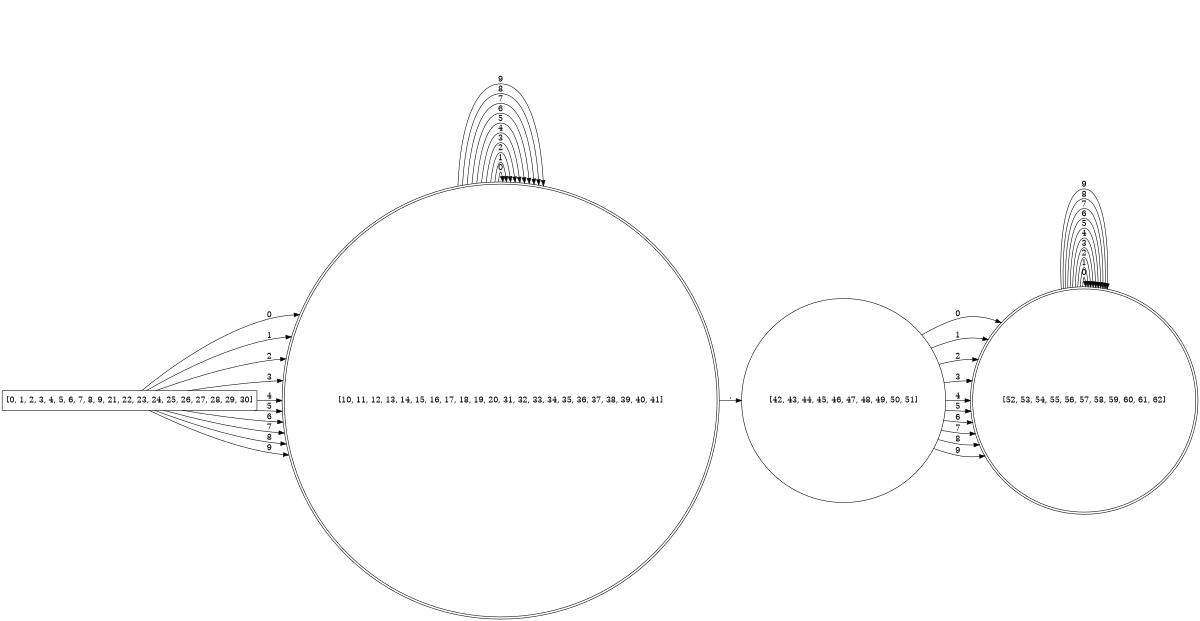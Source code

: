 digraph finite_state_machine {
	rankdir=LR size="8,5"
	node [shape=rectangular]
	"[0, 1, 2, 3, 4, 5, 6, 7, 8, 9, 21, 22, 23, 24, 25, 26, 27, 28, 29, 30]"
	node [shape=doublecircle]
	"[10, 11, 12, 13, 14, 15, 16, 17, 18, 19, 20, 31, 32, 33, 34, 35, 36, 37, 38, 39, 40, 41]"
	node [shape=doublecircle]
	"[10, 11, 12, 13, 14, 15, 16, 17, 18, 19, 20, 31, 32, 33, 34, 35, 36, 37, 38, 39, 40, 41]"
	node [shape=doublecircle]
	"[10, 11, 12, 13, 14, 15, 16, 17, 18, 19, 20, 31, 32, 33, 34, 35, 36, 37, 38, 39, 40, 41]"
	node [shape=doublecircle]
	"[10, 11, 12, 13, 14, 15, 16, 17, 18, 19, 20, 31, 32, 33, 34, 35, 36, 37, 38, 39, 40, 41]"
	node [shape=doublecircle]
	"[10, 11, 12, 13, 14, 15, 16, 17, 18, 19, 20, 31, 32, 33, 34, 35, 36, 37, 38, 39, 40, 41]"
	node [shape=doublecircle]
	"[10, 11, 12, 13, 14, 15, 16, 17, 18, 19, 20, 31, 32, 33, 34, 35, 36, 37, 38, 39, 40, 41]"
	node [shape=doublecircle]
	"[10, 11, 12, 13, 14, 15, 16, 17, 18, 19, 20, 31, 32, 33, 34, 35, 36, 37, 38, 39, 40, 41]"
	node [shape=doublecircle]
	"[10, 11, 12, 13, 14, 15, 16, 17, 18, 19, 20, 31, 32, 33, 34, 35, 36, 37, 38, 39, 40, 41]"
	node [shape=doublecircle]
	"[10, 11, 12, 13, 14, 15, 16, 17, 18, 19, 20, 31, 32, 33, 34, 35, 36, 37, 38, 39, 40, 41]"
	node [shape=doublecircle]
	"[10, 11, 12, 13, 14, 15, 16, 17, 18, 19, 20, 31, 32, 33, 34, 35, 36, 37, 38, 39, 40, 41]"
	node [shape=doublecircle]
	"[10, 11, 12, 13, 14, 15, 16, 17, 18, 19, 20, 31, 32, 33, 34, 35, 36, 37, 38, 39, 40, 41]"
	node [shape=doublecircle]
	"[10, 11, 12, 13, 14, 15, 16, 17, 18, 19, 20, 31, 32, 33, 34, 35, 36, 37, 38, 39, 40, 41]"
	node [shape=doublecircle]
	"[10, 11, 12, 13, 14, 15, 16, 17, 18, 19, 20, 31, 32, 33, 34, 35, 36, 37, 38, 39, 40, 41]"
	node [shape=doublecircle]
	"[10, 11, 12, 13, 14, 15, 16, 17, 18, 19, 20, 31, 32, 33, 34, 35, 36, 37, 38, 39, 40, 41]"
	node [shape=doublecircle]
	"[10, 11, 12, 13, 14, 15, 16, 17, 18, 19, 20, 31, 32, 33, 34, 35, 36, 37, 38, 39, 40, 41]"
	node [shape=doublecircle]
	"[10, 11, 12, 13, 14, 15, 16, 17, 18, 19, 20, 31, 32, 33, 34, 35, 36, 37, 38, 39, 40, 41]"
	node [shape=doublecircle]
	"[10, 11, 12, 13, 14, 15, 16, 17, 18, 19, 20, 31, 32, 33, 34, 35, 36, 37, 38, 39, 40, 41]"
	node [shape=doublecircle]
	"[10, 11, 12, 13, 14, 15, 16, 17, 18, 19, 20, 31, 32, 33, 34, 35, 36, 37, 38, 39, 40, 41]"
	node [shape=doublecircle]
	"[10, 11, 12, 13, 14, 15, 16, 17, 18, 19, 20, 31, 32, 33, 34, 35, 36, 37, 38, 39, 40, 41]"
	node [shape=doublecircle]
	"[10, 11, 12, 13, 14, 15, 16, 17, 18, 19, 20, 31, 32, 33, 34, 35, 36, 37, 38, 39, 40, 41]"
	node [shape=doublecircle]
	"[52, 53, 54, 55, 56, 57, 58, 59, 60, 61, 62]"
	node [shape=doublecircle]
	"[52, 53, 54, 55, 56, 57, 58, 59, 60, 61, 62]"
	node [shape=doublecircle]
	"[52, 53, 54, 55, 56, 57, 58, 59, 60, 61, 62]"
	node [shape=doublecircle]
	"[52, 53, 54, 55, 56, 57, 58, 59, 60, 61, 62]"
	node [shape=doublecircle]
	"[52, 53, 54, 55, 56, 57, 58, 59, 60, 61, 62]"
	node [shape=doublecircle]
	"[52, 53, 54, 55, 56, 57, 58, 59, 60, 61, 62]"
	node [shape=doublecircle]
	"[52, 53, 54, 55, 56, 57, 58, 59, 60, 61, 62]"
	node [shape=doublecircle]
	"[52, 53, 54, 55, 56, 57, 58, 59, 60, 61, 62]"
	node [shape=doublecircle]
	"[52, 53, 54, 55, 56, 57, 58, 59, 60, 61, 62]"
	node [shape=doublecircle]
	"[52, 53, 54, 55, 56, 57, 58, 59, 60, 61, 62]"
	node [shape=doublecircle]
	"[52, 53, 54, 55, 56, 57, 58, 59, 60, 61, 62]"
	node [shape=doublecircle]
	"[52, 53, 54, 55, 56, 57, 58, 59, 60, 61, 62]"
	node [shape=doublecircle]
	"[52, 53, 54, 55, 56, 57, 58, 59, 60, 61, 62]"
	node [shape=doublecircle]
	"[52, 53, 54, 55, 56, 57, 58, 59, 60, 61, 62]"
	node [shape=doublecircle]
	"[52, 53, 54, 55, 56, 57, 58, 59, 60, 61, 62]"
	node [shape=doublecircle]
	"[52, 53, 54, 55, 56, 57, 58, 59, 60, 61, 62]"
	node [shape=doublecircle]
	"[52, 53, 54, 55, 56, 57, 58, 59, 60, 61, 62]"
	node [shape=doublecircle]
	"[52, 53, 54, 55, 56, 57, 58, 59, 60, 61, 62]"
	node [shape=doublecircle]
	"[52, 53, 54, 55, 56, 57, 58, 59, 60, 61, 62]"
	node [shape=doublecircle]
	"[52, 53, 54, 55, 56, 57, 58, 59, 60, 61, 62]"
	node [shape=circle]
	"[0, 1, 2, 3, 4, 5, 6, 7, 8, 9, 21, 22, 23, 24, 25, 26, 27, 28, 29, 30]" -> "[10, 11, 12, 13, 14, 15, 16, 17, 18, 19, 20, 31, 32, 33, 34, 35, 36, 37, 38, 39, 40, 41]" [label=0]
	"[0, 1, 2, 3, 4, 5, 6, 7, 8, 9, 21, 22, 23, 24, 25, 26, 27, 28, 29, 30]" -> "[10, 11, 12, 13, 14, 15, 16, 17, 18, 19, 20, 31, 32, 33, 34, 35, 36, 37, 38, 39, 40, 41]" [label=1]
	"[0, 1, 2, 3, 4, 5, 6, 7, 8, 9, 21, 22, 23, 24, 25, 26, 27, 28, 29, 30]" -> "[10, 11, 12, 13, 14, 15, 16, 17, 18, 19, 20, 31, 32, 33, 34, 35, 36, 37, 38, 39, 40, 41]" [label=2]
	"[0, 1, 2, 3, 4, 5, 6, 7, 8, 9, 21, 22, 23, 24, 25, 26, 27, 28, 29, 30]" -> "[10, 11, 12, 13, 14, 15, 16, 17, 18, 19, 20, 31, 32, 33, 34, 35, 36, 37, 38, 39, 40, 41]" [label=3]
	"[0, 1, 2, 3, 4, 5, 6, 7, 8, 9, 21, 22, 23, 24, 25, 26, 27, 28, 29, 30]" -> "[10, 11, 12, 13, 14, 15, 16, 17, 18, 19, 20, 31, 32, 33, 34, 35, 36, 37, 38, 39, 40, 41]" [label=4]
	"[0, 1, 2, 3, 4, 5, 6, 7, 8, 9, 21, 22, 23, 24, 25, 26, 27, 28, 29, 30]" -> "[10, 11, 12, 13, 14, 15, 16, 17, 18, 19, 20, 31, 32, 33, 34, 35, 36, 37, 38, 39, 40, 41]" [label=5]
	"[0, 1, 2, 3, 4, 5, 6, 7, 8, 9, 21, 22, 23, 24, 25, 26, 27, 28, 29, 30]" -> "[10, 11, 12, 13, 14, 15, 16, 17, 18, 19, 20, 31, 32, 33, 34, 35, 36, 37, 38, 39, 40, 41]" [label=6]
	"[0, 1, 2, 3, 4, 5, 6, 7, 8, 9, 21, 22, 23, 24, 25, 26, 27, 28, 29, 30]" -> "[10, 11, 12, 13, 14, 15, 16, 17, 18, 19, 20, 31, 32, 33, 34, 35, 36, 37, 38, 39, 40, 41]" [label=7]
	"[0, 1, 2, 3, 4, 5, 6, 7, 8, 9, 21, 22, 23, 24, 25, 26, 27, 28, 29, 30]" -> "[10, 11, 12, 13, 14, 15, 16, 17, 18, 19, 20, 31, 32, 33, 34, 35, 36, 37, 38, 39, 40, 41]" [label=8]
	"[0, 1, 2, 3, 4, 5, 6, 7, 8, 9, 21, 22, 23, 24, 25, 26, 27, 28, 29, 30]" -> "[10, 11, 12, 13, 14, 15, 16, 17, 18, 19, 20, 31, 32, 33, 34, 35, 36, 37, 38, 39, 40, 41]" [label=9]
	"[10, 11, 12, 13, 14, 15, 16, 17, 18, 19, 20, 31, 32, 33, 34, 35, 36, 37, 38, 39, 40, 41]" -> "[10, 11, 12, 13, 14, 15, 16, 17, 18, 19, 20, 31, 32, 33, 34, 35, 36, 37, 38, 39, 40, 41]" [label=0]
	"[10, 11, 12, 13, 14, 15, 16, 17, 18, 19, 20, 31, 32, 33, 34, 35, 36, 37, 38, 39, 40, 41]" -> "[10, 11, 12, 13, 14, 15, 16, 17, 18, 19, 20, 31, 32, 33, 34, 35, 36, 37, 38, 39, 40, 41]" [label=1]
	"[10, 11, 12, 13, 14, 15, 16, 17, 18, 19, 20, 31, 32, 33, 34, 35, 36, 37, 38, 39, 40, 41]" -> "[10, 11, 12, 13, 14, 15, 16, 17, 18, 19, 20, 31, 32, 33, 34, 35, 36, 37, 38, 39, 40, 41]" [label=2]
	"[10, 11, 12, 13, 14, 15, 16, 17, 18, 19, 20, 31, 32, 33, 34, 35, 36, 37, 38, 39, 40, 41]" -> "[10, 11, 12, 13, 14, 15, 16, 17, 18, 19, 20, 31, 32, 33, 34, 35, 36, 37, 38, 39, 40, 41]" [label=3]
	"[10, 11, 12, 13, 14, 15, 16, 17, 18, 19, 20, 31, 32, 33, 34, 35, 36, 37, 38, 39, 40, 41]" -> "[10, 11, 12, 13, 14, 15, 16, 17, 18, 19, 20, 31, 32, 33, 34, 35, 36, 37, 38, 39, 40, 41]" [label=4]
	"[10, 11, 12, 13, 14, 15, 16, 17, 18, 19, 20, 31, 32, 33, 34, 35, 36, 37, 38, 39, 40, 41]" -> "[10, 11, 12, 13, 14, 15, 16, 17, 18, 19, 20, 31, 32, 33, 34, 35, 36, 37, 38, 39, 40, 41]" [label=5]
	"[10, 11, 12, 13, 14, 15, 16, 17, 18, 19, 20, 31, 32, 33, 34, 35, 36, 37, 38, 39, 40, 41]" -> "[10, 11, 12, 13, 14, 15, 16, 17, 18, 19, 20, 31, 32, 33, 34, 35, 36, 37, 38, 39, 40, 41]" [label=6]
	"[10, 11, 12, 13, 14, 15, 16, 17, 18, 19, 20, 31, 32, 33, 34, 35, 36, 37, 38, 39, 40, 41]" -> "[10, 11, 12, 13, 14, 15, 16, 17, 18, 19, 20, 31, 32, 33, 34, 35, 36, 37, 38, 39, 40, 41]" [label=7]
	"[10, 11, 12, 13, 14, 15, 16, 17, 18, 19, 20, 31, 32, 33, 34, 35, 36, 37, 38, 39, 40, 41]" -> "[10, 11, 12, 13, 14, 15, 16, 17, 18, 19, 20, 31, 32, 33, 34, 35, 36, 37, 38, 39, 40, 41]" [label=8]
	"[10, 11, 12, 13, 14, 15, 16, 17, 18, 19, 20, 31, 32, 33, 34, 35, 36, 37, 38, 39, 40, 41]" -> "[10, 11, 12, 13, 14, 15, 16, 17, 18, 19, 20, 31, 32, 33, 34, 35, 36, 37, 38, 39, 40, 41]" [label=9]
	"[10, 11, 12, 13, 14, 15, 16, 17, 18, 19, 20, 31, 32, 33, 34, 35, 36, 37, 38, 39, 40, 41]" -> "[42, 43, 44, 45, 46, 47, 48, 49, 50, 51]" [label="."]
	"[42, 43, 44, 45, 46, 47, 48, 49, 50, 51]" -> "[52, 53, 54, 55, 56, 57, 58, 59, 60, 61, 62]" [label=0]
	"[42, 43, 44, 45, 46, 47, 48, 49, 50, 51]" -> "[52, 53, 54, 55, 56, 57, 58, 59, 60, 61, 62]" [label=1]
	"[42, 43, 44, 45, 46, 47, 48, 49, 50, 51]" -> "[52, 53, 54, 55, 56, 57, 58, 59, 60, 61, 62]" [label=2]
	"[42, 43, 44, 45, 46, 47, 48, 49, 50, 51]" -> "[52, 53, 54, 55, 56, 57, 58, 59, 60, 61, 62]" [label=3]
	"[42, 43, 44, 45, 46, 47, 48, 49, 50, 51]" -> "[52, 53, 54, 55, 56, 57, 58, 59, 60, 61, 62]" [label=4]
	"[42, 43, 44, 45, 46, 47, 48, 49, 50, 51]" -> "[52, 53, 54, 55, 56, 57, 58, 59, 60, 61, 62]" [label=5]
	"[42, 43, 44, 45, 46, 47, 48, 49, 50, 51]" -> "[52, 53, 54, 55, 56, 57, 58, 59, 60, 61, 62]" [label=6]
	"[42, 43, 44, 45, 46, 47, 48, 49, 50, 51]" -> "[52, 53, 54, 55, 56, 57, 58, 59, 60, 61, 62]" [label=7]
	"[42, 43, 44, 45, 46, 47, 48, 49, 50, 51]" -> "[52, 53, 54, 55, 56, 57, 58, 59, 60, 61, 62]" [label=8]
	"[42, 43, 44, 45, 46, 47, 48, 49, 50, 51]" -> "[52, 53, 54, 55, 56, 57, 58, 59, 60, 61, 62]" [label=9]
	"[52, 53, 54, 55, 56, 57, 58, 59, 60, 61, 62]" -> "[52, 53, 54, 55, 56, 57, 58, 59, 60, 61, 62]" [label=0]
	"[52, 53, 54, 55, 56, 57, 58, 59, 60, 61, 62]" -> "[52, 53, 54, 55, 56, 57, 58, 59, 60, 61, 62]" [label=1]
	"[52, 53, 54, 55, 56, 57, 58, 59, 60, 61, 62]" -> "[52, 53, 54, 55, 56, 57, 58, 59, 60, 61, 62]" [label=2]
	"[52, 53, 54, 55, 56, 57, 58, 59, 60, 61, 62]" -> "[52, 53, 54, 55, 56, 57, 58, 59, 60, 61, 62]" [label=3]
	"[52, 53, 54, 55, 56, 57, 58, 59, 60, 61, 62]" -> "[52, 53, 54, 55, 56, 57, 58, 59, 60, 61, 62]" [label=4]
	"[52, 53, 54, 55, 56, 57, 58, 59, 60, 61, 62]" -> "[52, 53, 54, 55, 56, 57, 58, 59, 60, 61, 62]" [label=5]
	"[52, 53, 54, 55, 56, 57, 58, 59, 60, 61, 62]" -> "[52, 53, 54, 55, 56, 57, 58, 59, 60, 61, 62]" [label=6]
	"[52, 53, 54, 55, 56, 57, 58, 59, 60, 61, 62]" -> "[52, 53, 54, 55, 56, 57, 58, 59, 60, 61, 62]" [label=7]
	"[52, 53, 54, 55, 56, 57, 58, 59, 60, 61, 62]" -> "[52, 53, 54, 55, 56, 57, 58, 59, 60, 61, 62]" [label=8]
	"[52, 53, 54, 55, 56, 57, 58, 59, 60, 61, 62]" -> "[52, 53, 54, 55, 56, 57, 58, 59, 60, 61, 62]" [label=9]
}
